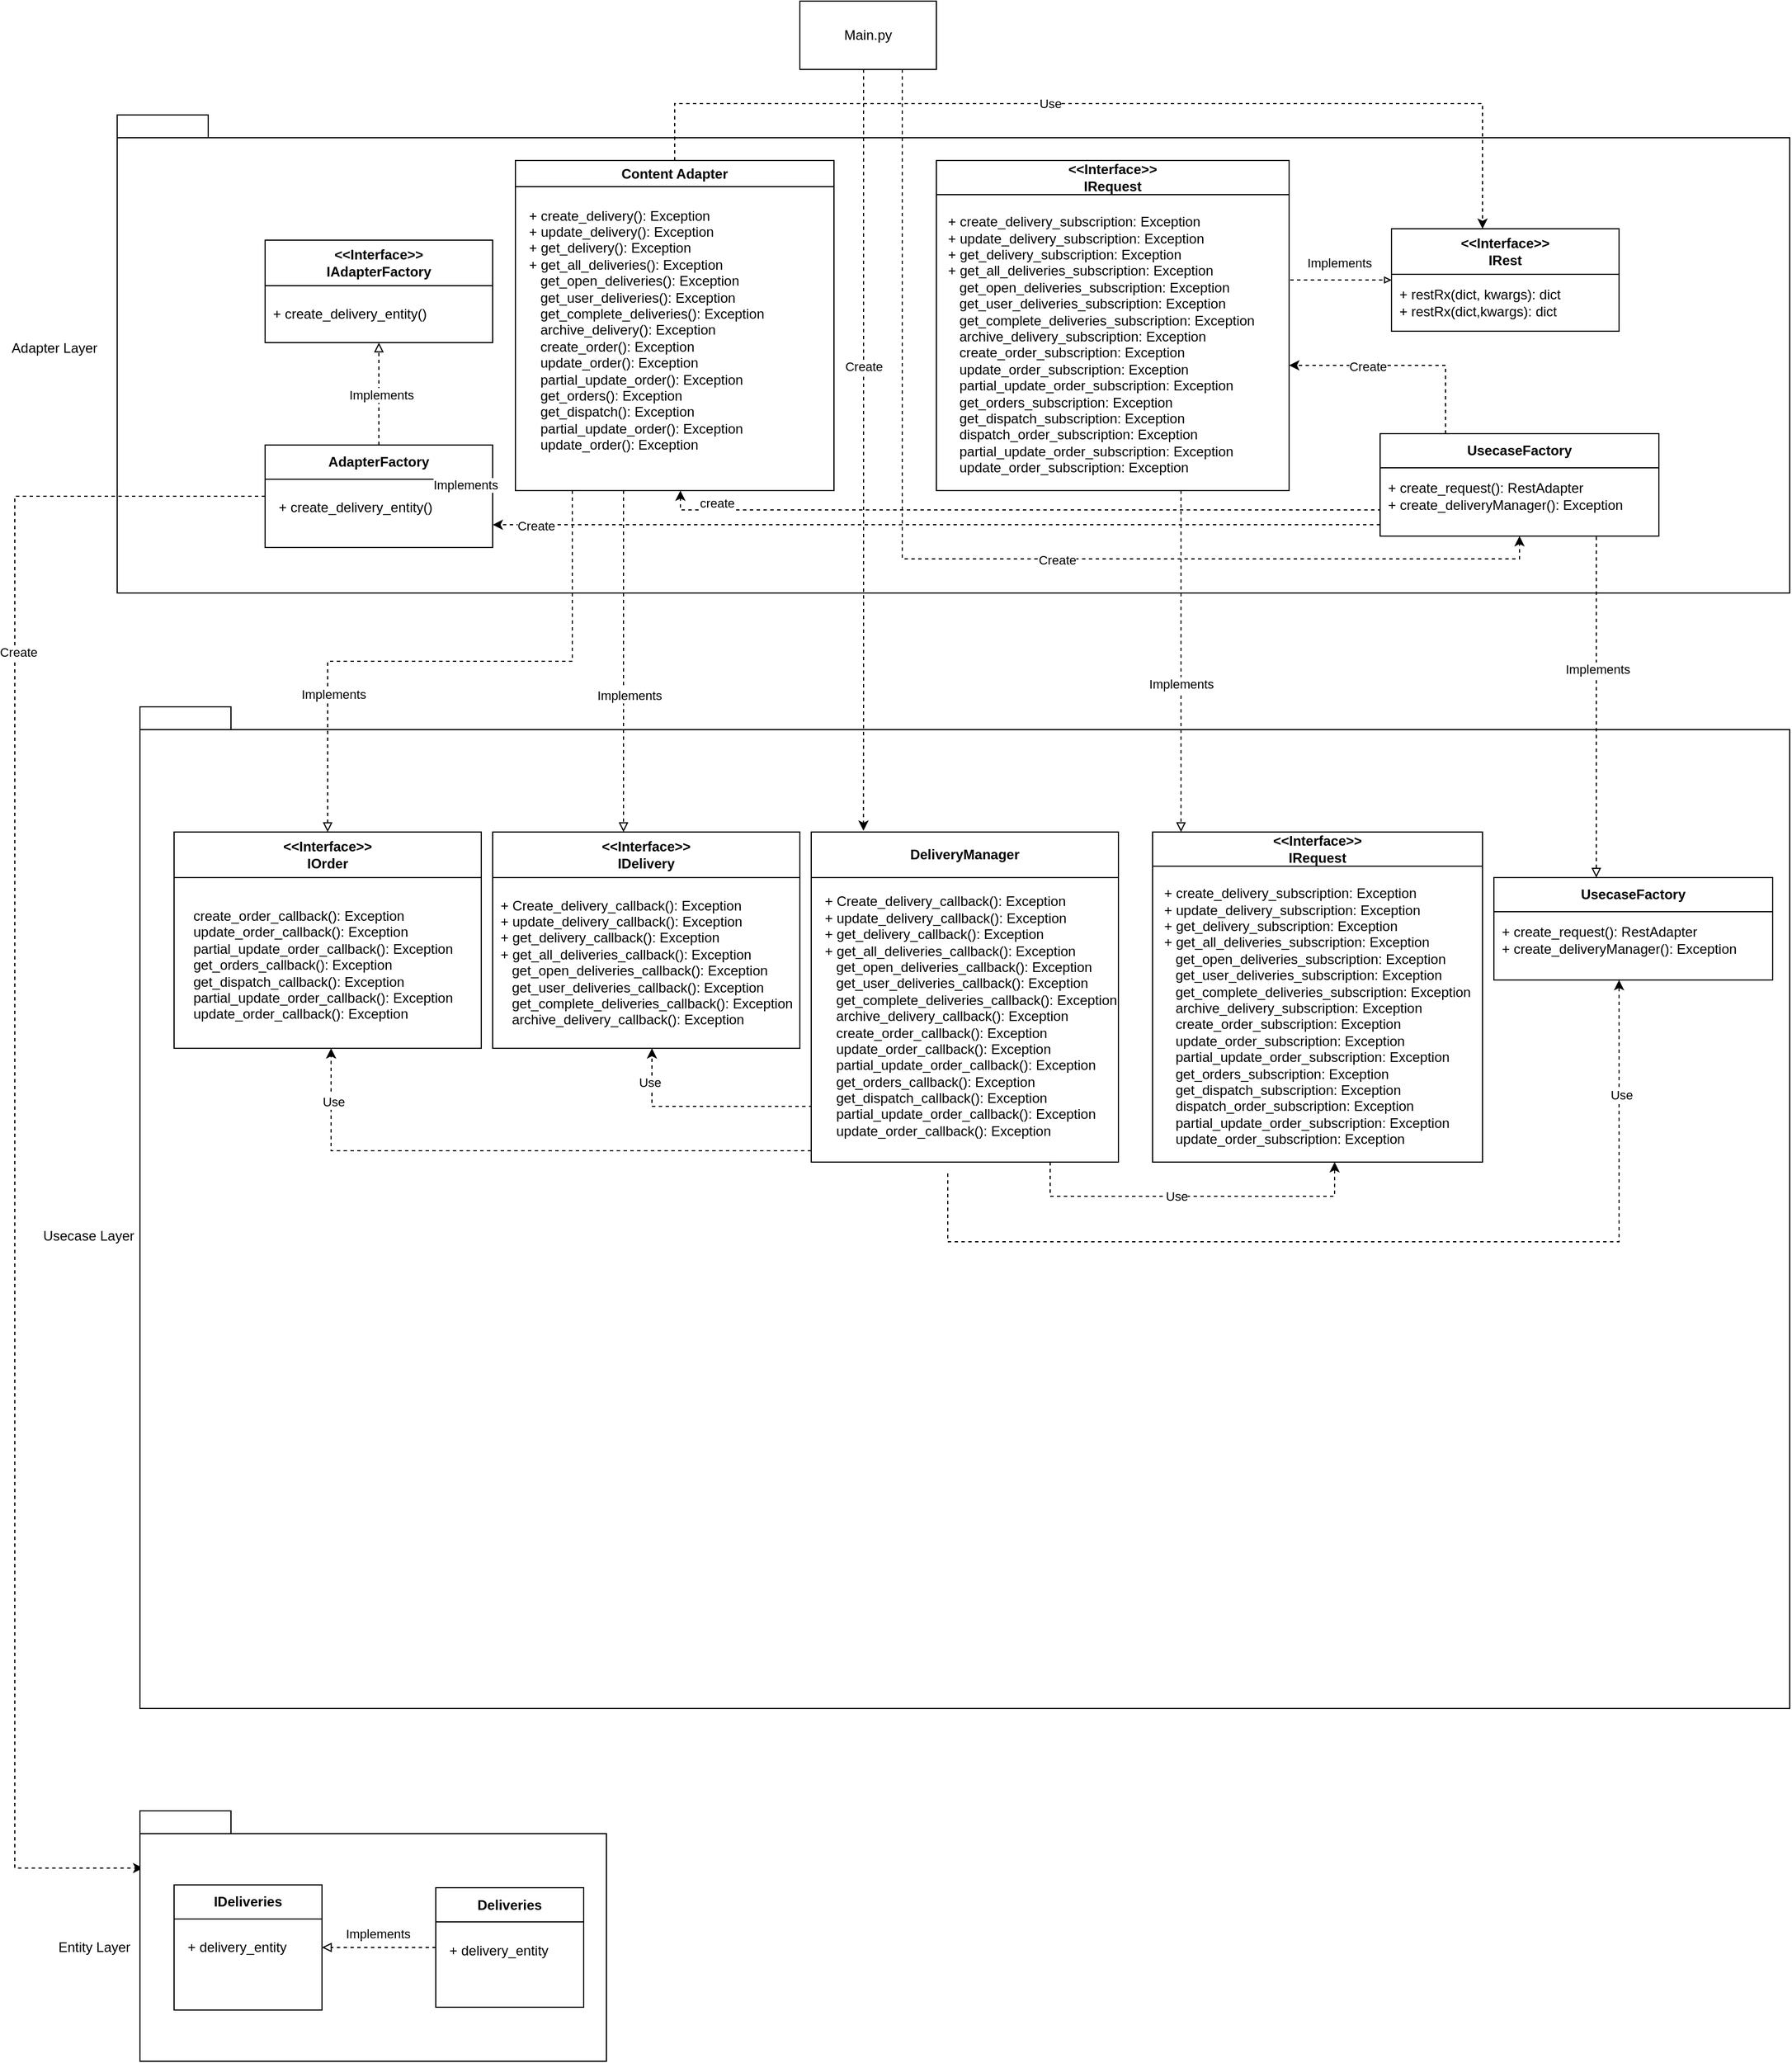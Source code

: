<mxfile version="24.7.1" type="github">
  <diagram name="Page-1" id="4KZJ9ozn9lXyR2gkDZFs">
    <mxGraphModel dx="1260" dy="565" grid="1" gridSize="10" guides="1" tooltips="1" connect="1" arrows="1" fold="1" page="1" pageScale="1" pageWidth="850" pageHeight="1100" math="0" shadow="0">
      <root>
        <mxCell id="0" />
        <mxCell id="1" parent="0" />
        <mxCell id="9xcHes1UZk4AMDX8wHXI-2" value="Main.py" style="rounded=0;whiteSpace=wrap;html=1;" parent="1" vertex="1">
          <mxGeometry x="720" y="20" width="120" height="60" as="geometry" />
        </mxCell>
        <mxCell id="9xcHes1UZk4AMDX8wHXI-4" value="" style="rounded=0;whiteSpace=wrap;html=1;" parent="1" vertex="1">
          <mxGeometry x="120" y="140" width="1470" height="400" as="geometry" />
        </mxCell>
        <mxCell id="9xcHes1UZk4AMDX8wHXI-5" value="" style="rounded=0;whiteSpace=wrap;html=1;" parent="1" vertex="1">
          <mxGeometry x="120" y="120" width="80" height="20" as="geometry" />
        </mxCell>
        <mxCell id="9xcHes1UZk4AMDX8wHXI-7" value="Adapter Layer" style="text;html=1;align=center;verticalAlign=middle;whiteSpace=wrap;rounded=0;" parent="1" vertex="1">
          <mxGeometry x="20" y="310" width="90" height="30" as="geometry" />
        </mxCell>
        <mxCell id="9xcHes1UZk4AMDX8wHXI-29" style="edgeStyle=orthogonalEdgeStyle;rounded=0;orthogonalLoop=1;jettySize=auto;html=1;strokeColor=none;" parent="1" source="9xcHes1UZk4AMDX8wHXI-8" target="9xcHes1UZk4AMDX8wHXI-4" edge="1">
          <mxGeometry relative="1" as="geometry" />
        </mxCell>
        <mxCell id="9xcHes1UZk4AMDX8wHXI-8" value="Content Adapter" style="swimlane;whiteSpace=wrap;html=1;" parent="1" vertex="1">
          <mxGeometry x="470" y="160" width="280" height="290" as="geometry">
            <mxRectangle x="420" y="170" width="130" height="30" as="alternateBounds" />
          </mxGeometry>
        </mxCell>
        <mxCell id="9xcHes1UZk4AMDX8wHXI-9" value="&lt;div align=&quot;left&quot;&gt;+ create_delivery(): Exception&lt;/div&gt;&lt;div align=&quot;left&quot;&gt;+ update_delivery(): Exception&lt;div align=&quot;left&quot;&gt;+ get_delivery(): Exception&lt;/div&gt;&lt;div align=&quot;left&quot;&gt;+ get_all_deliveries(): Exception&lt;/div&gt;&lt;/div&gt;&lt;div align=&quot;left&quot;&gt;&amp;nbsp;&amp;nbsp; get_open_deliveries(): Exception&lt;/div&gt;&lt;div align=&quot;left&quot;&gt;&amp;nbsp;&amp;nbsp; get_user_deliveries(): Exception&lt;/div&gt;&lt;div align=&quot;left&quot;&gt;&amp;nbsp;&amp;nbsp; get_complete_deliveries(): Exception&lt;/div&gt;&lt;div align=&quot;left&quot;&gt;&amp;nbsp;&amp;nbsp; archive_delivery(): Exception&lt;/div&gt;&lt;div align=&quot;left&quot;&gt;&amp;nbsp;&amp;nbsp; create_order(): Exception&lt;/div&gt;&lt;div align=&quot;left&quot;&gt;&amp;nbsp;&amp;nbsp; update_order(): Exception&lt;/div&gt;&lt;div align=&quot;left&quot;&gt;&amp;nbsp;&amp;nbsp; partial_update_order(): Exception&lt;/div&gt;&lt;div align=&quot;left&quot;&gt;&amp;nbsp;&amp;nbsp; get_orders(): Exception&lt;/div&gt;&lt;div align=&quot;left&quot;&gt;&amp;nbsp;&amp;nbsp; get_dispatch(): Exception&lt;/div&gt;&lt;div align=&quot;left&quot;&gt;&amp;nbsp;&amp;nbsp; partial_update_order(): Exception&lt;/div&gt;&lt;div align=&quot;left&quot;&gt;&amp;nbsp;&amp;nbsp; update_order(): Exception&lt;br&gt;&lt;/div&gt;&lt;div align=&quot;left&quot;&gt;&lt;br&gt;&lt;/div&gt;&lt;div align=&quot;left&quot;&gt;&lt;br&gt;&lt;/div&gt;&lt;div align=&quot;left&quot;&gt;&lt;br&gt;&lt;/div&gt;&lt;div align=&quot;left&quot;&gt;&lt;br&gt;&lt;/div&gt;&lt;div align=&quot;left&quot;&gt;&lt;br&gt;&lt;/div&gt;" style="text;html=1;align=left;verticalAlign=middle;whiteSpace=wrap;rounded=0;" parent="9xcHes1UZk4AMDX8wHXI-8" vertex="1">
          <mxGeometry x="10" y="80" width="270" height="210" as="geometry" />
        </mxCell>
        <mxCell id="9xcHes1UZk4AMDX8wHXI-205" style="edgeStyle=orthogonalEdgeStyle;rounded=0;orthogonalLoop=1;jettySize=auto;html=1;entryX=0;entryY=0.5;entryDx=0;entryDy=0;dashed=1;endArrow=block;endFill=0;endSize=4;startSize=0;" parent="1" target="9xcHes1UZk4AMDX8wHXI-19" edge="1">
          <mxGeometry relative="1" as="geometry">
            <mxPoint x="1150" y="270" as="sourcePoint" />
            <Array as="points">
              <mxPoint x="1170" y="265" />
              <mxPoint x="1170" y="265" />
            </Array>
          </mxGeometry>
        </mxCell>
        <mxCell id="9xcHes1UZk4AMDX8wHXI-209" value="Implements" style="edgeLabel;html=1;align=center;verticalAlign=middle;resizable=0;points=[];" parent="9xcHes1UZk4AMDX8wHXI-205" vertex="1" connectable="0">
          <mxGeometry x="-0.362" relative="1" as="geometry">
            <mxPoint x="18" y="-15" as="offset" />
          </mxGeometry>
        </mxCell>
        <mxCell id="9xcHes1UZk4AMDX8wHXI-16" value="&lt;div&gt;&amp;lt;&amp;lt;Interface&amp;gt;&amp;gt;&lt;/div&gt;&lt;div&gt;IRequest&lt;br&gt;&lt;/div&gt;" style="swimlane;whiteSpace=wrap;html=1;startSize=30;" parent="1" vertex="1">
          <mxGeometry x="840" y="160" width="310" height="290" as="geometry" />
        </mxCell>
        <mxCell id="9xcHes1UZk4AMDX8wHXI-17" value="&lt;div align=&quot;left&quot;&gt;+ create_delivery_subscription: Exception&lt;/div&gt;&lt;div align=&quot;left&quot;&gt;+ update_delivery_subscription: Exception&lt;/div&gt;&lt;div align=&quot;left&quot;&gt;&lt;div align=&quot;left&quot;&gt;+ get_delivery_subscription: Exception&lt;/div&gt;&lt;div align=&quot;left&quot;&gt;&lt;div align=&quot;left&quot;&gt;+ get_all_deliveries_subscription: Exception&lt;/div&gt;&lt;/div&gt;&lt;/div&gt;&lt;div align=&quot;left&quot;&gt;&amp;nbsp;&amp;nbsp; get_open_deliveries_subscription: Exception&lt;/div&gt;&lt;div align=&quot;left&quot;&gt;&amp;nbsp;&amp;nbsp; get_user_deliveries_subscription: Exception&lt;/div&gt;&lt;div align=&quot;left&quot;&gt;&amp;nbsp;&amp;nbsp; get_complete_deliveries_subscription: Exception&lt;/div&gt;&lt;div align=&quot;left&quot;&gt;&amp;nbsp;&amp;nbsp; archive_delivery_subscription: Exception&lt;/div&gt;&lt;div align=&quot;left&quot;&gt;&amp;nbsp;&amp;nbsp; create_order_subscription: Exception&lt;/div&gt;&lt;div align=&quot;left&quot;&gt;&amp;nbsp;&amp;nbsp; update_order_subscription: Exception&lt;/div&gt;&lt;div align=&quot;left&quot;&gt;&amp;nbsp;&amp;nbsp; partial_update_order_subscription: Exception&lt;/div&gt;&lt;div align=&quot;left&quot;&gt;&amp;nbsp;&amp;nbsp; get_orders_subscription: Exception&lt;/div&gt;&lt;div align=&quot;left&quot;&gt;&amp;nbsp;&amp;nbsp; get_dispatch_subscription: Exception&lt;/div&gt;&lt;div align=&quot;left&quot;&gt;&amp;nbsp;&amp;nbsp; dispatch_order_subscription: Exception&lt;/div&gt;&lt;div align=&quot;left&quot;&gt;&amp;nbsp;&amp;nbsp; partial_update_order_subscription: Exception&lt;/div&gt;&lt;div align=&quot;left&quot;&gt;&amp;nbsp;&amp;nbsp; update_order_subscription: Exception&lt;br&gt;&lt;/div&gt;&lt;div align=&quot;left&quot;&gt;&lt;br&gt;&lt;/div&gt;&lt;div align=&quot;left&quot;&gt;&lt;br&gt;&lt;/div&gt;&lt;div align=&quot;left&quot;&gt;&lt;br&gt;&lt;/div&gt;&lt;div align=&quot;left&quot;&gt;&lt;br&gt;&lt;/div&gt;&lt;div align=&quot;left&quot;&gt;&lt;br&gt;&lt;br&gt;&lt;/div&gt;" style="text;html=1;align=center;verticalAlign=middle;whiteSpace=wrap;rounded=0;" parent="9xcHes1UZk4AMDX8wHXI-16" vertex="1">
          <mxGeometry x="-20" y="190" width="330" height="30" as="geometry" />
        </mxCell>
        <mxCell id="9xcHes1UZk4AMDX8wHXI-19" value="&lt;div&gt;&amp;lt;&amp;lt;Interface&amp;gt;&amp;gt;&lt;/div&gt;&lt;div&gt;IRest&lt;br&gt;&lt;/div&gt;" style="swimlane;whiteSpace=wrap;html=1;startSize=40;" parent="1" vertex="1">
          <mxGeometry x="1240" y="220" width="200" height="90" as="geometry" />
        </mxCell>
        <mxCell id="9xcHes1UZk4AMDX8wHXI-22" value="&lt;div align=&quot;left&quot;&gt;+ restRx(dict, kwargs): dict&lt;/div&gt;&lt;div align=&quot;left&quot;&gt;+ restRx(dict,kwargs): dict&lt;br&gt;&lt;/div&gt;" style="text;html=1;align=left;verticalAlign=middle;whiteSpace=wrap;rounded=0;" parent="9xcHes1UZk4AMDX8wHXI-19" vertex="1">
          <mxGeometry x="5" y="50" width="180" height="30" as="geometry" />
        </mxCell>
        <mxCell id="9xcHes1UZk4AMDX8wHXI-30" style="edgeStyle=orthogonalEdgeStyle;rounded=0;orthogonalLoop=1;jettySize=auto;html=1;entryX=0.4;entryY=0;entryDx=0;entryDy=0;entryPerimeter=0;exitX=0.5;exitY=0;exitDx=0;exitDy=0;dashed=1;" parent="1" source="9xcHes1UZk4AMDX8wHXI-8" target="9xcHes1UZk4AMDX8wHXI-19" edge="1">
          <mxGeometry relative="1" as="geometry">
            <Array as="points">
              <mxPoint x="610" y="110" />
              <mxPoint x="1320" y="110" />
            </Array>
          </mxGeometry>
        </mxCell>
        <mxCell id="9xcHes1UZk4AMDX8wHXI-33" value="Use" style="edgeLabel;html=1;align=center;verticalAlign=middle;resizable=0;points=[];" parent="9xcHes1UZk4AMDX8wHXI-30" vertex="1" connectable="0">
          <mxGeometry x="0.067" y="2" relative="1" as="geometry">
            <mxPoint x="-84" y="2" as="offset" />
          </mxGeometry>
        </mxCell>
        <mxCell id="9xcHes1UZk4AMDX8wHXI-51" style="edgeStyle=orthogonalEdgeStyle;rounded=0;orthogonalLoop=1;jettySize=auto;html=1;dashed=1;" parent="1" edge="1" target="9xcHes1UZk4AMDX8wHXI-9">
          <mxGeometry relative="1" as="geometry">
            <mxPoint x="1230" y="460" as="sourcePoint" />
            <mxPoint x="560" y="450.26" as="targetPoint" />
            <Array as="points">
              <mxPoint x="1230" y="467" />
              <mxPoint x="615" y="467" />
            </Array>
          </mxGeometry>
        </mxCell>
        <mxCell id="9xcHes1UZk4AMDX8wHXI-53" value="create" style="edgeLabel;html=1;align=center;verticalAlign=middle;resizable=0;points=[];" parent="9xcHes1UZk4AMDX8wHXI-51" vertex="1" connectable="0">
          <mxGeometry x="0.846" y="-5" relative="1" as="geometry">
            <mxPoint y="-1" as="offset" />
          </mxGeometry>
        </mxCell>
        <mxCell id="9xcHes1UZk4AMDX8wHXI-55" style="edgeStyle=orthogonalEdgeStyle;rounded=0;orthogonalLoop=1;jettySize=auto;html=1;dashed=1;" parent="1" edge="1">
          <mxGeometry relative="1" as="geometry">
            <mxPoint x="1150" y="340" as="targetPoint" />
            <mxPoint x="1287.5" y="400" as="sourcePoint" />
            <Array as="points">
              <mxPoint x="1288" y="340" />
            </Array>
          </mxGeometry>
        </mxCell>
        <mxCell id="9xcHes1UZk4AMDX8wHXI-195" value="Create" style="edgeLabel;html=1;align=center;verticalAlign=middle;resizable=0;points=[];" parent="9xcHes1UZk4AMDX8wHXI-55" vertex="1" connectable="0">
          <mxGeometry x="0.304" y="1" relative="1" as="geometry">
            <mxPoint as="offset" />
          </mxGeometry>
        </mxCell>
        <mxCell id="9xcHes1UZk4AMDX8wHXI-37" value="&lt;div&gt;UsecaseFactory&lt;br&gt;&lt;/div&gt;" style="swimlane;whiteSpace=wrap;html=1;startSize=30;" parent="1" vertex="1">
          <mxGeometry x="1230" y="400" width="245" height="90" as="geometry" />
        </mxCell>
        <mxCell id="9xcHes1UZk4AMDX8wHXI-38" value="&lt;div align=&quot;left&quot;&gt;+ create_request(): RestAdapter&lt;br&gt;&lt;/div&gt;&lt;div align=&quot;left&quot;&gt;+ create_deliveryManager(): Exception&lt;br&gt;&lt;/div&gt;" style="text;html=1;align=left;verticalAlign=middle;whiteSpace=wrap;rounded=0;" parent="9xcHes1UZk4AMDX8wHXI-37" vertex="1">
          <mxGeometry x="5" y="40" width="225" height="30" as="geometry" />
        </mxCell>
        <mxCell id="9xcHes1UZk4AMDX8wHXI-43" value="&lt;div&gt;&amp;lt;&amp;lt;Interface&amp;gt;&amp;gt;&lt;/div&gt;&lt;div&gt;IAdapterFactory&lt;br&gt;&lt;/div&gt;" style="swimlane;whiteSpace=wrap;html=1;startSize=40;" parent="1" vertex="1">
          <mxGeometry x="250" y="230" width="200" height="90" as="geometry" />
        </mxCell>
        <mxCell id="9xcHes1UZk4AMDX8wHXI-44" value="&lt;div align=&quot;left&quot;&gt;+ create_delivery_entity()&lt;br&gt;&lt;/div&gt;" style="text;html=1;align=left;verticalAlign=middle;whiteSpace=wrap;rounded=0;" parent="9xcHes1UZk4AMDX8wHXI-43" vertex="1">
          <mxGeometry x="5" y="50" width="180" height="30" as="geometry" />
        </mxCell>
        <mxCell id="9xcHes1UZk4AMDX8wHXI-47" style="edgeStyle=orthogonalEdgeStyle;rounded=0;orthogonalLoop=1;jettySize=auto;html=1;entryX=0.5;entryY=1;entryDx=0;entryDy=0;dashed=1;endArrow=block;endFill=0;" parent="1" source="9xcHes1UZk4AMDX8wHXI-45" target="9xcHes1UZk4AMDX8wHXI-43" edge="1">
          <mxGeometry relative="1" as="geometry" />
        </mxCell>
        <mxCell id="9xcHes1UZk4AMDX8wHXI-48" value="Implements" style="edgeLabel;html=1;align=center;verticalAlign=middle;resizable=0;points=[];" parent="9xcHes1UZk4AMDX8wHXI-47" vertex="1" connectable="0">
          <mxGeometry x="-0.007" y="-2" relative="1" as="geometry">
            <mxPoint as="offset" />
          </mxGeometry>
        </mxCell>
        <mxCell id="-PNvxuVEAzfp6yEy6_G5-59" style="edgeStyle=orthogonalEdgeStyle;rounded=0;orthogonalLoop=1;jettySize=auto;html=1;entryX=0.007;entryY=0.151;entryDx=0;entryDy=0;entryPerimeter=0;dashed=1;" edge="1" parent="1" source="9xcHes1UZk4AMDX8wHXI-45" target="9xcHes1UZk4AMDX8wHXI-166">
          <mxGeometry relative="1" as="geometry">
            <mxPoint x="50" y="1662.857" as="targetPoint" />
            <Array as="points">
              <mxPoint x="30" y="455" />
              <mxPoint x="30" y="1660" />
            </Array>
          </mxGeometry>
        </mxCell>
        <mxCell id="-PNvxuVEAzfp6yEy6_G5-60" value="Create" style="edgeLabel;html=1;align=center;verticalAlign=middle;resizable=0;points=[];" vertex="1" connectable="0" parent="-PNvxuVEAzfp6yEy6_G5-59">
          <mxGeometry x="-0.536" y="3" relative="1" as="geometry">
            <mxPoint as="offset" />
          </mxGeometry>
        </mxCell>
        <mxCell id="9xcHes1UZk4AMDX8wHXI-45" value="&lt;div&gt;AdapterFactory&lt;br&gt;&lt;/div&gt;" style="swimlane;whiteSpace=wrap;html=1;startSize=30;" parent="1" vertex="1">
          <mxGeometry x="250" y="410" width="200" height="90" as="geometry" />
        </mxCell>
        <mxCell id="9xcHes1UZk4AMDX8wHXI-46" value="&lt;div align=&quot;left&quot;&gt;+ create_delivery_entity()&lt;br&gt;&lt;/div&gt;" style="text;html=1;align=left;verticalAlign=middle;whiteSpace=wrap;rounded=0;" parent="9xcHes1UZk4AMDX8wHXI-45" vertex="1">
          <mxGeometry x="10" y="40" width="180" height="30" as="geometry" />
        </mxCell>
        <mxCell id="9xcHes1UZk4AMDX8wHXI-58" value="" style="rounded=0;whiteSpace=wrap;html=1;" parent="1" vertex="1">
          <mxGeometry x="140" y="660" width="1450" height="860" as="geometry" />
        </mxCell>
        <mxCell id="9xcHes1UZk4AMDX8wHXI-59" value="" style="rounded=0;whiteSpace=wrap;html=1;" parent="1" vertex="1">
          <mxGeometry x="140" y="640" width="80" height="20" as="geometry" />
        </mxCell>
        <mxCell id="9xcHes1UZk4AMDX8wHXI-60" value="Usecase Layer" style="text;html=1;align=center;verticalAlign=middle;whiteSpace=wrap;rounded=0;" parent="1" vertex="1">
          <mxGeometry x="50" y="1090" width="90" height="30" as="geometry" />
        </mxCell>
        <mxCell id="9xcHes1UZk4AMDX8wHXI-61" value="&lt;div&gt;&amp;lt;&amp;lt;Interface&amp;gt;&amp;gt;&lt;/div&gt;&lt;div&gt;IDelivery&lt;br&gt;&lt;/div&gt;" style="swimlane;whiteSpace=wrap;html=1;startSize=40;" parent="1" vertex="1">
          <mxGeometry x="450" y="750" width="270" height="190" as="geometry" />
        </mxCell>
        <mxCell id="9xcHes1UZk4AMDX8wHXI-62" value="&lt;div align=&quot;left&quot;&gt;+ Create_delivery_callback(): Exception&lt;/div&gt;&lt;div align=&quot;left&quot;&gt;&lt;div align=&quot;left&quot;&gt;+ update_delivery_callback(): Exception&lt;/div&gt;&lt;div align=&quot;left&quot;&gt;&lt;div align=&quot;left&quot;&gt;+ get_delivery_callback(): Exception&lt;/div&gt;&lt;div align=&quot;left&quot;&gt;&lt;div align=&quot;left&quot;&gt;+ get_all_deliveries_callback(): Exception&lt;/div&gt;&lt;/div&gt;&lt;/div&gt;&lt;div align=&quot;left&quot;&gt;&amp;nbsp;&amp;nbsp; get_open_deliveries_callback(): Exception&lt;/div&gt;&lt;div align=&quot;left&quot;&gt;&amp;nbsp;&amp;nbsp; get_user_deliveries_callback(): Exception&lt;/div&gt;&lt;div align=&quot;left&quot;&gt;&amp;nbsp;&amp;nbsp; get_complete_deliveries_callback(): Exception&lt;/div&gt;&lt;div align=&quot;left&quot;&gt;&amp;nbsp;&amp;nbsp; archive_delivery_callback(): Exception&lt;/div&gt;&lt;div align=&quot;left&quot;&gt;&amp;nbsp;&amp;nbsp; &lt;br&gt;&lt;/div&gt;&lt;div align=&quot;left&quot;&gt;&lt;br&gt;&lt;/div&gt;&lt;div align=&quot;left&quot;&gt;&lt;br&gt;&lt;/div&gt;&lt;div align=&quot;left&quot;&gt;&lt;br&gt;&lt;/div&gt;&lt;div align=&quot;left&quot;&gt;&lt;br&gt;&lt;/div&gt;&lt;div align=&quot;left&quot;&gt;&lt;br&gt;&lt;br&gt;&lt;/div&gt;&lt;/div&gt;" style="text;html=1;align=left;verticalAlign=middle;whiteSpace=wrap;rounded=0;" parent="9xcHes1UZk4AMDX8wHXI-61" vertex="1">
          <mxGeometry x="5" y="150" width="265" height="30" as="geometry" />
        </mxCell>
        <mxCell id="9xcHes1UZk4AMDX8wHXI-150" value="&lt;div&gt;UsecaseFactory&lt;br&gt;&lt;/div&gt;" style="swimlane;whiteSpace=wrap;html=1;startSize=30;" parent="1" vertex="1">
          <mxGeometry x="1330" y="790" width="245" height="90" as="geometry" />
        </mxCell>
        <mxCell id="9xcHes1UZk4AMDX8wHXI-151" value="&lt;div align=&quot;left&quot;&gt;+ create_request(): RestAdapter&lt;br&gt;&lt;/div&gt;&lt;div align=&quot;left&quot;&gt;+ create_deliveryManager(): Exception&lt;br&gt;&lt;/div&gt;" style="text;html=1;align=left;verticalAlign=middle;whiteSpace=wrap;rounded=0;" parent="9xcHes1UZk4AMDX8wHXI-150" vertex="1">
          <mxGeometry x="5" y="40" width="225" height="30" as="geometry" />
        </mxCell>
        <mxCell id="9xcHes1UZk4AMDX8wHXI-166" value="" style="rounded=0;whiteSpace=wrap;html=1;" parent="1" vertex="1">
          <mxGeometry x="140" y="1630" width="410" height="200" as="geometry" />
        </mxCell>
        <mxCell id="9xcHes1UZk4AMDX8wHXI-167" value="" style="rounded=0;whiteSpace=wrap;html=1;" parent="1" vertex="1">
          <mxGeometry x="140" y="1610" width="80" height="20" as="geometry" />
        </mxCell>
        <mxCell id="9xcHes1UZk4AMDX8wHXI-168" value="Entity Layer" style="text;html=1;align=center;verticalAlign=middle;whiteSpace=wrap;rounded=0;" parent="1" vertex="1">
          <mxGeometry x="50" y="1715" width="100" height="30" as="geometry" />
        </mxCell>
        <mxCell id="9xcHes1UZk4AMDX8wHXI-169" value="IDeliveries" style="swimlane;whiteSpace=wrap;html=1;startSize=30;" parent="1" vertex="1">
          <mxGeometry x="170" y="1675" width="130" height="110" as="geometry" />
        </mxCell>
        <mxCell id="9xcHes1UZk4AMDX8wHXI-170" value="+ delivery_entity" style="text;html=1;align=left;verticalAlign=middle;whiteSpace=wrap;rounded=0;" parent="9xcHes1UZk4AMDX8wHXI-169" vertex="1">
          <mxGeometry x="10" y="40" width="110" height="30" as="geometry" />
        </mxCell>
        <mxCell id="9xcHes1UZk4AMDX8wHXI-175" style="edgeStyle=orthogonalEdgeStyle;rounded=0;orthogonalLoop=1;jettySize=auto;html=1;entryX=1;entryY=0.5;entryDx=0;entryDy=0;dashed=1;endArrow=block;endFill=0;" parent="1" source="9xcHes1UZk4AMDX8wHXI-171" target="9xcHes1UZk4AMDX8wHXI-169" edge="1">
          <mxGeometry relative="1" as="geometry" />
        </mxCell>
        <mxCell id="9xcHes1UZk4AMDX8wHXI-182" value="Implements" style="edgeLabel;html=1;align=center;verticalAlign=middle;resizable=0;points=[];" parent="9xcHes1UZk4AMDX8wHXI-175" vertex="1" connectable="0">
          <mxGeometry x="0.326" y="4" relative="1" as="geometry">
            <mxPoint x="15" y="-16" as="offset" />
          </mxGeometry>
        </mxCell>
        <mxCell id="9xcHes1UZk4AMDX8wHXI-171" value="Deliveries" style="swimlane;whiteSpace=wrap;html=1;startSize=30;" parent="1" vertex="1">
          <mxGeometry x="400" y="1677.5" width="130" height="105" as="geometry" />
        </mxCell>
        <mxCell id="9xcHes1UZk4AMDX8wHXI-172" value="+ delivery_entity" style="text;html=1;align=left;verticalAlign=middle;whiteSpace=wrap;rounded=0;" parent="9xcHes1UZk4AMDX8wHXI-171" vertex="1">
          <mxGeometry x="10" y="40" width="170" height="30" as="geometry" />
        </mxCell>
        <mxCell id="9xcHes1UZk4AMDX8wHXI-186" style="edgeStyle=orthogonalEdgeStyle;rounded=0;orthogonalLoop=1;jettySize=auto;html=1;dashed=1;endArrow=classic;endFill=1;entryX=0.17;entryY=-0.004;entryDx=0;entryDy=0;entryPerimeter=0;" parent="1" source="9xcHes1UZk4AMDX8wHXI-2" target="-PNvxuVEAzfp6yEy6_G5-14" edge="1">
          <mxGeometry relative="1" as="geometry">
            <mxPoint x="795" y="870" as="targetPoint" />
            <Array as="points">
              <mxPoint x="776" y="640" />
              <mxPoint x="776" y="640" />
            </Array>
          </mxGeometry>
        </mxCell>
        <mxCell id="9xcHes1UZk4AMDX8wHXI-187" value="Create" style="edgeLabel;html=1;align=center;verticalAlign=middle;resizable=0;points=[];" parent="9xcHes1UZk4AMDX8wHXI-186" vertex="1" connectable="0">
          <mxGeometry x="-0.22" relative="1" as="geometry">
            <mxPoint as="offset" />
          </mxGeometry>
        </mxCell>
        <mxCell id="9xcHes1UZk4AMDX8wHXI-188" style="edgeStyle=orthogonalEdgeStyle;rounded=0;orthogonalLoop=1;jettySize=auto;html=1;entryX=0.5;entryY=1;entryDx=0;entryDy=0;exitX=0.75;exitY=1;exitDx=0;exitDy=0;dashed=1;" parent="1" source="9xcHes1UZk4AMDX8wHXI-2" target="9xcHes1UZk4AMDX8wHXI-37" edge="1">
          <mxGeometry relative="1" as="geometry" />
        </mxCell>
        <mxCell id="9xcHes1UZk4AMDX8wHXI-189" value="Create" style="edgeLabel;html=1;align=center;verticalAlign=middle;resizable=0;points=[];" parent="9xcHes1UZk4AMDX8wHXI-188" vertex="1" connectable="0">
          <mxGeometry x="0.117" y="-1" relative="1" as="geometry">
            <mxPoint x="11" as="offset" />
          </mxGeometry>
        </mxCell>
        <mxCell id="9xcHes1UZk4AMDX8wHXI-199" style="edgeStyle=orthogonalEdgeStyle;rounded=0;orthogonalLoop=1;jettySize=auto;html=1;dashed=1;endArrow=block;endFill=0;" parent="1" source="9xcHes1UZk4AMDX8wHXI-16" edge="1">
          <mxGeometry relative="1" as="geometry">
            <Array as="points">
              <mxPoint x="1055" y="460" />
              <mxPoint x="1055" y="460" />
            </Array>
            <mxPoint x="1055" y="750" as="targetPoint" />
          </mxGeometry>
        </mxCell>
        <mxCell id="9xcHes1UZk4AMDX8wHXI-200" value="Implements" style="edgeLabel;html=1;align=center;verticalAlign=middle;resizable=0;points=[];" parent="9xcHes1UZk4AMDX8wHXI-199" vertex="1" connectable="0">
          <mxGeometry x="0.25" relative="1" as="geometry">
            <mxPoint y="-18" as="offset" />
          </mxGeometry>
        </mxCell>
        <mxCell id="9xcHes1UZk4AMDX8wHXI-202" style="edgeStyle=orthogonalEdgeStyle;rounded=0;orthogonalLoop=1;jettySize=auto;html=1;dashed=1;endArrow=block;endFill=0;" parent="1" edge="1" target="9xcHes1UZk4AMDX8wHXI-150">
          <mxGeometry relative="1" as="geometry">
            <mxPoint x="1360.577" y="490" as="sourcePoint" />
            <mxPoint x="1360" y="790" as="targetPoint" />
            <Array as="points">
              <mxPoint x="1420" y="490" />
            </Array>
          </mxGeometry>
        </mxCell>
        <mxCell id="9xcHes1UZk4AMDX8wHXI-203" value="Implements" style="edgeLabel;html=1;align=center;verticalAlign=middle;resizable=0;points=[];" parent="9xcHes1UZk4AMDX8wHXI-202" vertex="1" connectable="0">
          <mxGeometry x="-0.237" y="1" relative="1" as="geometry">
            <mxPoint y="39" as="offset" />
          </mxGeometry>
        </mxCell>
        <mxCell id="-PNvxuVEAzfp6yEy6_G5-72" style="edgeStyle=orthogonalEdgeStyle;rounded=0;orthogonalLoop=1;jettySize=auto;html=1;dashed=1;" edge="1" parent="1">
          <mxGeometry relative="1" as="geometry">
            <mxPoint x="730" y="1030" as="sourcePoint" />
            <mxPoint x="308" y="940" as="targetPoint" />
            <Array as="points">
              <mxPoint x="308" y="1030" />
            </Array>
          </mxGeometry>
        </mxCell>
        <mxCell id="-PNvxuVEAzfp6yEy6_G5-77" value="Use" style="edgeLabel;html=1;align=center;verticalAlign=middle;resizable=0;points=[];" vertex="1" connectable="0" parent="-PNvxuVEAzfp6yEy6_G5-72">
          <mxGeometry x="0.816" y="-2" relative="1" as="geometry">
            <mxPoint as="offset" />
          </mxGeometry>
        </mxCell>
        <mxCell id="-PNvxuVEAzfp6yEy6_G5-14" value="&lt;div&gt;DeliveryManager&lt;br&gt;&lt;/div&gt;" style="swimlane;whiteSpace=wrap;html=1;startSize=40;" vertex="1" parent="1">
          <mxGeometry x="730" y="750" width="270" height="290" as="geometry" />
        </mxCell>
        <mxCell id="-PNvxuVEAzfp6yEy6_G5-15" value="&lt;div align=&quot;left&quot;&gt;+ Create_delivery_callback(): Exception&lt;/div&gt;&lt;div align=&quot;left&quot;&gt;&lt;div align=&quot;left&quot;&gt;+ update_delivery_callback(): Exception&lt;/div&gt;&lt;div align=&quot;left&quot;&gt;+ get_delivery_callback(): Exception&lt;/div&gt;&lt;div align=&quot;left&quot;&gt;+ get_all_deliveries_callback(): Exception&lt;/div&gt;&lt;div align=&quot;left&quot;&gt;&amp;nbsp;&amp;nbsp; get_open_deliveries_callback(): Exception&lt;/div&gt;&lt;div align=&quot;left&quot;&gt;&amp;nbsp;&amp;nbsp; get_user_deliveries_callback(): Exception&lt;/div&gt;&lt;div align=&quot;left&quot;&gt;&amp;nbsp;&amp;nbsp; get_complete_deliveries_callback(): Exception&lt;/div&gt;&lt;div align=&quot;left&quot;&gt;&amp;nbsp;&amp;nbsp; archive_delivery_callback(): Exception&lt;/div&gt;&lt;div align=&quot;left&quot;&gt;&amp;nbsp;&amp;nbsp; create_order_callback(): Exception&lt;/div&gt;&lt;div align=&quot;left&quot;&gt;&amp;nbsp;&amp;nbsp; update_order_callback(): Exception&lt;/div&gt;&lt;div align=&quot;left&quot;&gt;&amp;nbsp;&amp;nbsp; partial_update_order_callback(): Exception&lt;/div&gt;&lt;div align=&quot;left&quot;&gt;&amp;nbsp;&amp;nbsp; get_orders_callback(): Exception&lt;/div&gt;&lt;div align=&quot;left&quot;&gt;&amp;nbsp;&amp;nbsp; get_dispatch_callback(): Exception&lt;/div&gt;&lt;div align=&quot;left&quot;&gt;&amp;nbsp;&amp;nbsp; partial_update_order_callback(): Exception&lt;/div&gt;&lt;div align=&quot;left&quot;&gt;&amp;nbsp;&amp;nbsp; update_order_callback(): Exception&lt;br&gt;&lt;/div&gt;&lt;div align=&quot;left&quot;&gt;&lt;br&gt;&lt;/div&gt;&lt;div align=&quot;left&quot;&gt;&lt;br&gt;&lt;/div&gt;&lt;div align=&quot;left&quot;&gt;&lt;br&gt;&lt;/div&gt;&lt;div align=&quot;left&quot;&gt;&lt;br&gt;&lt;/div&gt;&lt;div align=&quot;left&quot;&gt;&lt;br&gt;&lt;br&gt;&lt;/div&gt;&lt;/div&gt;" style="text;html=1;align=left;verticalAlign=middle;whiteSpace=wrap;rounded=0;" vertex="1" parent="-PNvxuVEAzfp6yEy6_G5-14">
          <mxGeometry x="10" y="190" width="265" height="30" as="geometry" />
        </mxCell>
        <mxCell id="-PNvxuVEAzfp6yEy6_G5-26" value="&lt;div&gt;&amp;lt;&amp;lt;Interface&amp;gt;&amp;gt;&lt;/div&gt;&lt;div&gt;IRequest&lt;br&gt;&lt;/div&gt;" style="swimlane;whiteSpace=wrap;html=1;startSize=30;" vertex="1" parent="1">
          <mxGeometry x="1030" y="750" width="290" height="290" as="geometry" />
        </mxCell>
        <mxCell id="-PNvxuVEAzfp6yEy6_G5-27" value="&lt;div align=&quot;left&quot;&gt;+ create_delivery_subscription: Exception&lt;/div&gt;&lt;div align=&quot;left&quot;&gt;+ update_delivery_subscription: Exception&lt;/div&gt;&lt;div align=&quot;left&quot;&gt;&lt;div align=&quot;left&quot;&gt;+ get_delivery_subscription: Exception&lt;/div&gt;&lt;div align=&quot;left&quot;&gt;&lt;div align=&quot;left&quot;&gt;+ get_all_deliveries_subscription: Exception&lt;/div&gt;&lt;/div&gt;&lt;/div&gt;&lt;div align=&quot;left&quot;&gt;&amp;nbsp;&amp;nbsp; get_open_deliveries_subscription: Exception&lt;/div&gt;&lt;div align=&quot;left&quot;&gt;&amp;nbsp;&amp;nbsp; get_user_deliveries_subscription: Exception&lt;/div&gt;&lt;div align=&quot;left&quot;&gt;&amp;nbsp;&amp;nbsp; get_complete_deliveries_subscription: Exception&lt;/div&gt;&lt;div align=&quot;left&quot;&gt;&amp;nbsp;&amp;nbsp; archive_delivery_subscription: Exception&lt;/div&gt;&lt;div align=&quot;left&quot;&gt;&amp;nbsp;&amp;nbsp; create_order_subscription: Exception&lt;/div&gt;&lt;div align=&quot;left&quot;&gt;&amp;nbsp;&amp;nbsp; update_order_subscription: Exception&lt;/div&gt;&lt;div align=&quot;left&quot;&gt;&amp;nbsp;&amp;nbsp; partial_update_order_subscription: Exception&lt;/div&gt;&lt;div align=&quot;left&quot;&gt;&amp;nbsp;&amp;nbsp; get_orders_subscription: Exception&lt;/div&gt;&lt;div align=&quot;left&quot;&gt;&amp;nbsp;&amp;nbsp; get_dispatch_subscription: Exception&lt;/div&gt;&lt;div align=&quot;left&quot;&gt;&amp;nbsp;&amp;nbsp; dispatch_order_subscription: Exception&lt;/div&gt;&lt;div align=&quot;left&quot;&gt;&amp;nbsp;&amp;nbsp; partial_update_order_subscription: Exception&lt;/div&gt;&lt;div align=&quot;left&quot;&gt;&amp;nbsp;&amp;nbsp; update_order_subscription: Exception&lt;br&gt;&lt;/div&gt;&lt;div align=&quot;left&quot;&gt;&lt;br&gt;&lt;/div&gt;&lt;div align=&quot;left&quot;&gt;&lt;br&gt;&lt;/div&gt;&lt;div align=&quot;left&quot;&gt;&lt;br&gt;&lt;/div&gt;&lt;div align=&quot;left&quot;&gt;&lt;br&gt;&lt;/div&gt;&lt;div align=&quot;left&quot;&gt;&lt;br&gt;&lt;br&gt;&lt;/div&gt;" style="text;html=1;align=center;verticalAlign=middle;whiteSpace=wrap;rounded=0;" vertex="1" parent="-PNvxuVEAzfp6yEy6_G5-26">
          <mxGeometry x="-20" y="190" width="330" height="30" as="geometry" />
        </mxCell>
        <mxCell id="-PNvxuVEAzfp6yEy6_G5-29" style="edgeStyle=orthogonalEdgeStyle;rounded=0;orthogonalLoop=1;jettySize=auto;html=1;dashed=1;" edge="1" parent="1">
          <mxGeometry relative="1" as="geometry">
            <mxPoint x="850" y="1050" as="sourcePoint" />
            <mxPoint x="1440" y="880" as="targetPoint" />
            <Array as="points">
              <mxPoint x="850" y="1110" />
              <mxPoint x="1440" y="1110" />
            </Array>
          </mxGeometry>
        </mxCell>
        <mxCell id="-PNvxuVEAzfp6yEy6_G5-30" value="Use" style="edgeLabel;html=1;align=center;verticalAlign=middle;resizable=0;points=[];" vertex="1" connectable="0" parent="-PNvxuVEAzfp6yEy6_G5-29">
          <mxGeometry x="0.77" y="-2" relative="1" as="geometry">
            <mxPoint as="offset" />
          </mxGeometry>
        </mxCell>
        <mxCell id="-PNvxuVEAzfp6yEy6_G5-32" style="edgeStyle=orthogonalEdgeStyle;rounded=0;orthogonalLoop=1;jettySize=auto;html=1;entryX=1;entryY=0.75;entryDx=0;entryDy=0;dashed=1;" edge="1" parent="1">
          <mxGeometry relative="1" as="geometry">
            <mxPoint x="1230" y="480" as="sourcePoint" />
            <mxPoint x="450" y="480.03" as="targetPoint" />
            <Array as="points">
              <mxPoint x="890" y="480" />
              <mxPoint x="890" y="480" />
            </Array>
          </mxGeometry>
        </mxCell>
        <mxCell id="-PNvxuVEAzfp6yEy6_G5-35" value="Create" style="edgeLabel;html=1;align=center;verticalAlign=middle;resizable=0;points=[];" vertex="1" connectable="0" parent="-PNvxuVEAzfp6yEy6_G5-32">
          <mxGeometry x="0.903" y="1" relative="1" as="geometry">
            <mxPoint as="offset" />
          </mxGeometry>
        </mxCell>
        <mxCell id="-PNvxuVEAzfp6yEy6_G5-50" value="&lt;div&gt;&amp;lt;&amp;lt;Interface&amp;gt;&amp;gt;&lt;/div&gt;&lt;div&gt;IOrder&lt;br&gt;&lt;/div&gt;" style="swimlane;whiteSpace=wrap;html=1;startSize=40;" vertex="1" parent="1">
          <mxGeometry x="170" y="750" width="270" height="190" as="geometry" />
        </mxCell>
        <mxCell id="-PNvxuVEAzfp6yEy6_G5-51" value="&lt;div align=&quot;left&quot;&gt;&lt;div align=&quot;left&quot;&gt;&amp;nbsp;&amp;nbsp; create_order_callback(): Exception&lt;/div&gt;&lt;div align=&quot;left&quot;&gt;&amp;nbsp;&amp;nbsp; update_order_callback(): Exception&lt;/div&gt;&lt;div align=&quot;left&quot;&gt;&amp;nbsp;&amp;nbsp; partial_update_order_callback(): Exception&lt;/div&gt;&lt;div align=&quot;left&quot;&gt;&amp;nbsp;&amp;nbsp; get_orders_callback(): Exception&lt;/div&gt;&lt;div align=&quot;left&quot;&gt;&amp;nbsp;&amp;nbsp; get_dispatch_callback(): Exception&lt;/div&gt;&lt;div align=&quot;left&quot;&gt;&amp;nbsp;&amp;nbsp; partial_update_order_callback(): Exception&lt;/div&gt;&lt;div align=&quot;left&quot;&gt;&amp;nbsp;&amp;nbsp; update_order_callback(): Exception&lt;br&gt;&lt;/div&gt;&lt;div align=&quot;left&quot;&gt;&lt;br&gt;&lt;/div&gt;&lt;div align=&quot;left&quot;&gt;&lt;br&gt;&lt;/div&gt;&lt;div align=&quot;left&quot;&gt;&lt;br&gt;&lt;/div&gt;&lt;div align=&quot;left&quot;&gt;&lt;br&gt;&lt;/div&gt;&lt;div align=&quot;left&quot;&gt;&lt;br&gt;&lt;br&gt;&lt;/div&gt;&lt;/div&gt;" style="text;html=1;align=left;verticalAlign=middle;whiteSpace=wrap;rounded=0;" vertex="1" parent="-PNvxuVEAzfp6yEy6_G5-50">
          <mxGeometry x="5" y="140" width="265" height="40" as="geometry" />
        </mxCell>
        <mxCell id="-PNvxuVEAzfp6yEy6_G5-54" style="edgeStyle=orthogonalEdgeStyle;rounded=0;orthogonalLoop=1;jettySize=auto;html=1;endArrow=block;endFill=0;dashed=1;" edge="1" parent="1" source="9xcHes1UZk4AMDX8wHXI-9" target="9xcHes1UZk4AMDX8wHXI-61">
          <mxGeometry relative="1" as="geometry">
            <Array as="points">
              <mxPoint x="565" y="550" />
              <mxPoint x="565" y="550" />
            </Array>
          </mxGeometry>
        </mxCell>
        <mxCell id="-PNvxuVEAzfp6yEy6_G5-55" value="Implements" style="edgeLabel;html=1;align=center;verticalAlign=middle;resizable=0;points=[];" vertex="1" connectable="0" parent="-PNvxuVEAzfp6yEy6_G5-54">
          <mxGeometry x="-0.054" y="1" relative="1" as="geometry">
            <mxPoint x="4" y="38" as="offset" />
          </mxGeometry>
        </mxCell>
        <mxCell id="-PNvxuVEAzfp6yEy6_G5-56" style="edgeStyle=orthogonalEdgeStyle;rounded=0;orthogonalLoop=1;jettySize=auto;html=1;endArrow=block;endFill=0;dashed=1;entryX=0.5;entryY=0;entryDx=0;entryDy=0;" edge="1" parent="1" target="-PNvxuVEAzfp6yEy6_G5-50">
          <mxGeometry relative="1" as="geometry">
            <mxPoint x="520" y="450" as="sourcePoint" />
            <mxPoint x="575" y="820" as="targetPoint" />
            <Array as="points">
              <mxPoint x="520" y="600" />
              <mxPoint x="305" y="600" />
            </Array>
          </mxGeometry>
        </mxCell>
        <mxCell id="-PNvxuVEAzfp6yEy6_G5-57" value="Implements" style="edgeLabel;html=1;align=center;verticalAlign=middle;resizable=0;points=[];" vertex="1" connectable="0" parent="-PNvxuVEAzfp6yEy6_G5-56">
          <mxGeometry x="-0.054" y="1" relative="1" as="geometry">
            <mxPoint x="-1" y="-156" as="offset" />
          </mxGeometry>
        </mxCell>
        <mxCell id="-PNvxuVEAzfp6yEy6_G5-58" value="Implements" style="edgeLabel;html=1;align=center;verticalAlign=middle;resizable=0;points=[];" vertex="1" connectable="0" parent="-PNvxuVEAzfp6yEy6_G5-56">
          <mxGeometry x="0.732" y="1" relative="1" as="geometry">
            <mxPoint x="4" y="-52" as="offset" />
          </mxGeometry>
        </mxCell>
        <mxCell id="-PNvxuVEAzfp6yEy6_G5-65" style="edgeStyle=orthogonalEdgeStyle;rounded=0;orthogonalLoop=1;jettySize=auto;html=1;dashed=1;" edge="1" parent="1">
          <mxGeometry relative="1" as="geometry">
            <mxPoint x="730" y="990" as="sourcePoint" />
            <mxPoint x="590" y="940" as="targetPoint" />
            <Array as="points">
              <mxPoint x="590" y="991" />
            </Array>
          </mxGeometry>
        </mxCell>
        <mxCell id="-PNvxuVEAzfp6yEy6_G5-66" value="Use" style="edgeLabel;html=1;align=center;verticalAlign=middle;resizable=0;points=[];" vertex="1" connectable="0" parent="-PNvxuVEAzfp6yEy6_G5-65">
          <mxGeometry x="0.618" relative="1" as="geometry">
            <mxPoint x="-2" y="-7" as="offset" />
          </mxGeometry>
        </mxCell>
        <mxCell id="-PNvxuVEAzfp6yEy6_G5-79" style="edgeStyle=orthogonalEdgeStyle;rounded=0;orthogonalLoop=1;jettySize=auto;html=1;dashed=1;" edge="1" parent="1">
          <mxGeometry relative="1" as="geometry">
            <mxPoint x="940" y="1040" as="sourcePoint" />
            <mxPoint x="1190" y="1040" as="targetPoint" />
            <Array as="points">
              <mxPoint x="940" y="1070" />
              <mxPoint x="1190" y="1070" />
            </Array>
          </mxGeometry>
        </mxCell>
        <mxCell id="-PNvxuVEAzfp6yEy6_G5-80" value="Use" style="edgeLabel;html=1;align=center;verticalAlign=middle;resizable=0;points=[];" vertex="1" connectable="0" parent="-PNvxuVEAzfp6yEy6_G5-79">
          <mxGeometry x="0.77" y="-2" relative="1" as="geometry">
            <mxPoint x="-134" y="-2" as="offset" />
          </mxGeometry>
        </mxCell>
      </root>
    </mxGraphModel>
  </diagram>
</mxfile>
